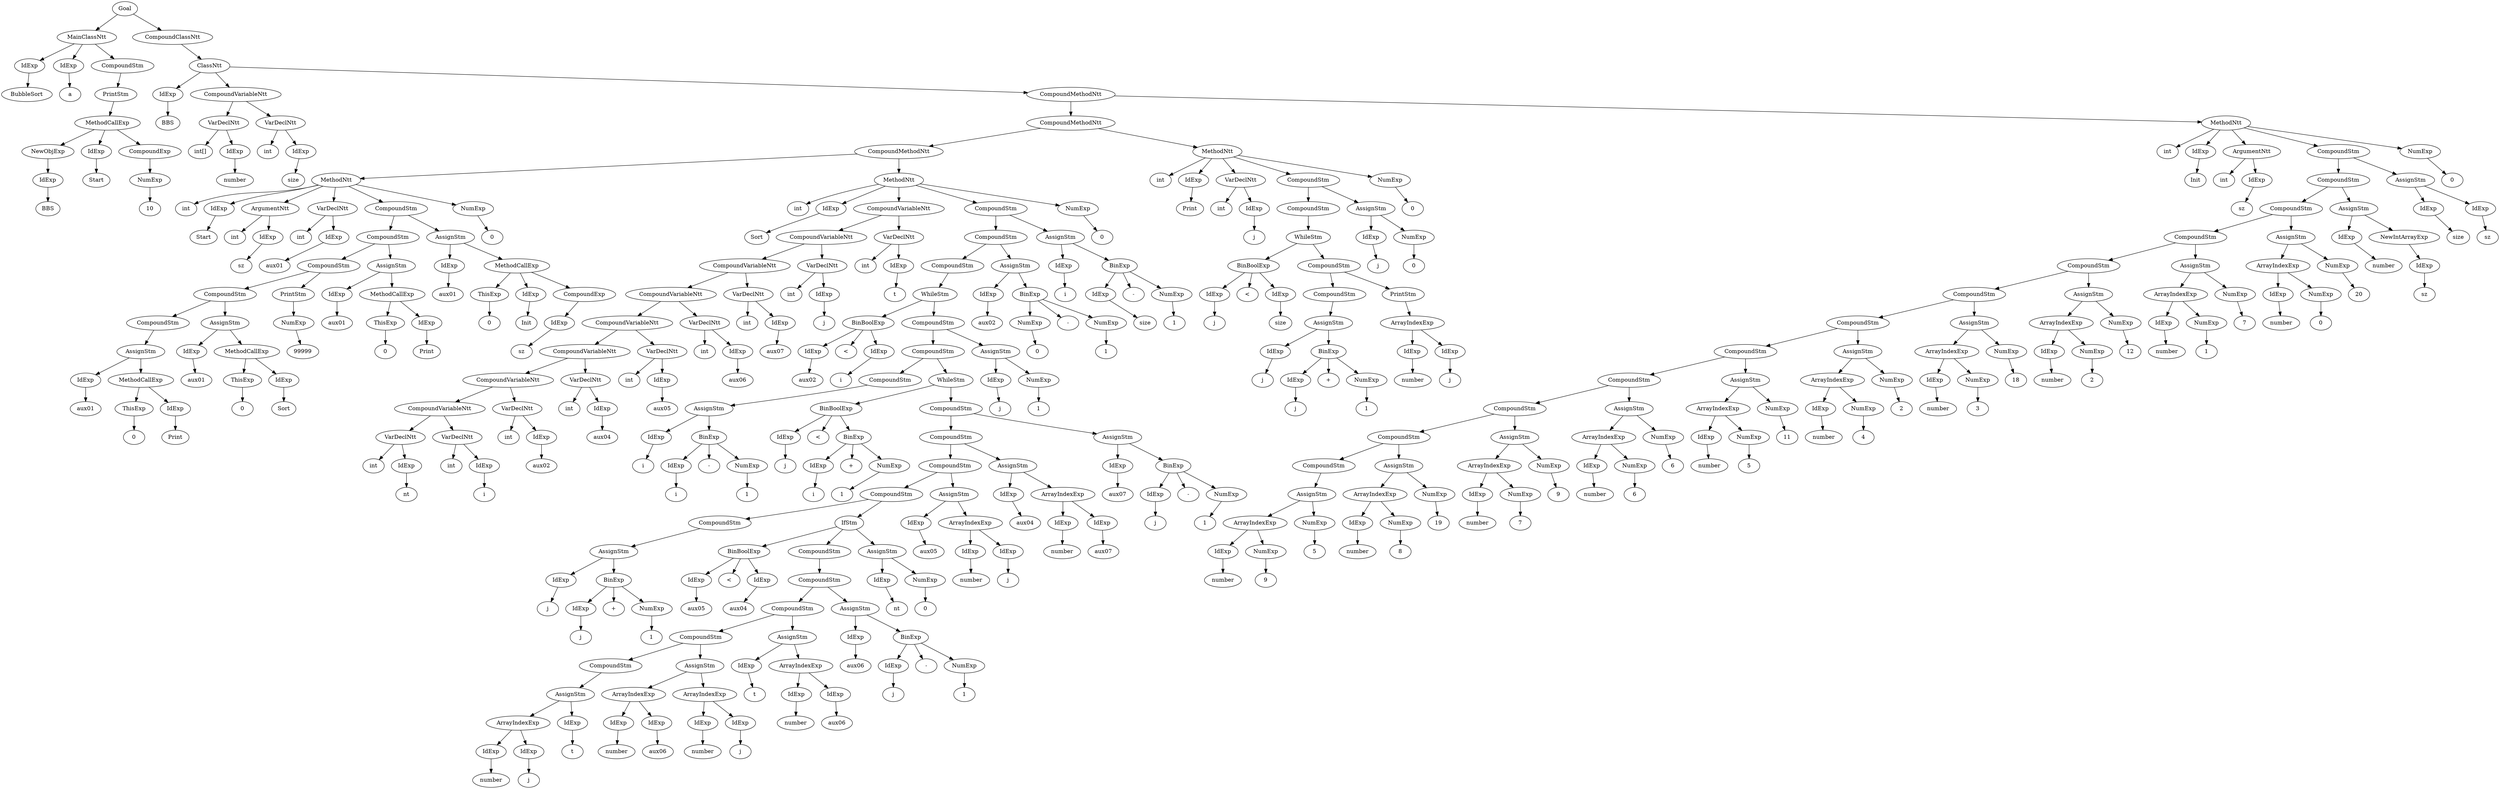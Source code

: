 digraph my_graph {
-1261430720;
-1261430720[label = "Goal"];
-1261430720->-1261434128;
-1261434128[label = "MainClassNtt"];
-1261434128->-1255141552
-1255141552[label = "IdExp"];
-1255141552->-1255141536;
-1255141536[label = "BubbleSort"];
-1261434128->-1255141616
-1255141616[label = "IdExp"];
-1255141616->-1255141600;
-1255141600[label = "a"];
-1261434128->-1261434080;
-1261434080[label = "CompoundStm"];
-1261434080->-1257240656;
-1257240656[label = "PrintStm"];
-1257240656->-1261434032
-1261434032[label = "MethodCallExp"];
-1261434032->-1261433888
-1261433888[label = "NewObjExp"];
-1261433888->-1255141680
-1255141680[label = "IdExp"];
-1255141680->-1255141664;
-1255141664[label = "BBS"];
-1261434032->-1255141744
-1255141744[label = "IdExp"];
-1255141744->-1255141728;
-1255141728[label = "Start"];
-1261434032->-1261433984;
-1261433984[label = "CompoundExp"];
-1261433984->-1261433936
-1261433936[label = "NumExp"];
-1261433936->-1261433920;
-1261433920[label = "10"];
-1261430720->-1261430672;
-1261430672[label = "CompoundClassNtt"];
-1261430672->-1261430624;
-1261430624[label = "ClassNtt"];
-1261430624->-1255141808
-1255141808[label = "IdExp"];
-1255141808->-1255141792;
-1255141792[label = "BBS"];
-1261430624->-1261434320;
-1261434320[label = "CompoundVariableNtt"];
-1261434320->-1261434176;
-1261434176[label = "VarDeclNtt"];
-1261434176->-1257240688;
-1257240688[label = "int[]" ];
-1261434176->-1255141872
-1255141872[label = "IdExp"];
-1255141872->-1255141856;
-1255141856[label = "number"];
-1261434320->-1261434272;
-1261434272[label = "VarDeclNtt"];
-1261434272->-1257240720;
-1257240720[label = "int" ];
-1261434272->-1255141936
-1255141936[label = "IdExp"];
-1255141936->-1255141920;
-1255141920[label = "size"];
-1261430624->-1261430576;
-1261430576[label = "CompoundMethodNtt"];
-1261430576->-1261427744;
-1261427744[label = "CompoundMethodNtt"];
-1261427744->-1261433120;
-1261433120[label = "CompoundMethodNtt"];
-1261433120->-1255142768;
-1255142768[label = "MethodNtt"];
-1255142768->-1257240752;
-1257240752[label = "int" ];
-1255142768->-1255142000
-1255142000[label = "IdExp"];
-1255142000->-1255141984;
-1255141984[label = "Start"];
-1255142768->-1261434368;
-1261434368[label = "ArgumentNtt"];
-1261434368->-1257240784;
-1257240784[label = "int" ];
-1261434368->-1255142064
-1255142064[label = "IdExp"];
-1255142064->-1255142048;
-1255142048[label = "sz"];
-1255142768->-1261434464;
-1261434464[label = "VarDeclNtt"];
-1261434464->-1257240816;
-1257240816[label = "int" ];
-1261434464->-1255142128
-1255142128[label = "IdExp"];
-1255142128->-1255142112;
-1255142112[label = "aux01"];
-1255142768->-1261435424;
-1261435424[label = "CompoundStm"];
-1261435424->-1261435376;
-1261435376[label = "CompoundStm"];
-1261435376->-1261435328;
-1261435328[label = "CompoundStm"];
-1261435328->-1261435280;
-1261435280[label = "CompoundStm"];
-1261435280->-1261435232;
-1261435232[label = "CompoundStm"];
-1261435232->-1261435184;
-1261435184[label = "AssignStm"];
-1261435184->-1255142640
-1255142640[label = "IdExp"];
-1255142640->-1255142624;
-1255142624[label = "aux01"];
-1261435184->-1261435136
-1261435136[label = "MethodCallExp"];
-1261435136->-1261435088
-1261435088[label = "ThisExp"];
-1261435088->-1261435072;
-1261435072[label = "0"];
-1261435136->-1255142704
-1255142704[label = "IdExp"];
-1255142704->-1255142688;
-1255142688[label = "Print"];
-1261435280->-1261435040;
-1261435040[label = "AssignStm"];
-1261435040->-1255142512
-1255142512[label = "IdExp"];
-1255142512->-1255142496;
-1255142496[label = "aux01"];
-1261435040->-1261434992
-1261434992[label = "MethodCallExp"];
-1261434992->-1261434944
-1261434944[label = "ThisExp"];
-1261434944->-1261434928;
-1261434928[label = "0"];
-1261434992->-1255142576
-1255142576[label = "IdExp"];
-1255142576->-1255142560;
-1255142560[label = "Sort"];
-1261435328->-1257240848;
-1257240848[label = "PrintStm"];
-1257240848->-1261434896
-1261434896[label = "NumExp"];
-1261434896->-1261434880;
-1261434880[label = "99999"];
-1261435376->-1261434848;
-1261434848[label = "AssignStm"];
-1261434848->-1255142384
-1255142384[label = "IdExp"];
-1255142384->-1255142368;
-1255142368[label = "aux01"];
-1261434848->-1261434800
-1261434800[label = "MethodCallExp"];
-1261434800->-1261434752
-1261434752[label = "ThisExp"];
-1261434752->-1261434736;
-1261434736[label = "0"];
-1261434800->-1255142448
-1255142448[label = "IdExp"];
-1255142448->-1255142432;
-1255142432[label = "Print"];
-1261435424->-1261434704;
-1261434704[label = "AssignStm"];
-1261434704->-1255142192
-1255142192[label = "IdExp"];
-1255142192->-1255142176;
-1255142176[label = "aux01"];
-1261434704->-1261434656
-1261434656[label = "MethodCallExp"];
-1261434656->-1261434560
-1261434560[label = "ThisExp"];
-1261434560->-1261434544;
-1261434544[label = "0"];
-1261434656->-1255142256
-1255142256[label = "IdExp"];
-1255142256->-1255142240;
-1255142240[label = "Init"];
-1261434656->-1261434608;
-1261434608[label = "CompoundExp"];
-1261434608->-1255142320
-1255142320[label = "IdExp"];
-1255142320->-1255142304;
-1255142304[label = "sz"];
-1255142768->-1261435472
-1261435472[label = "NumExp"];
-1261435472->-1261435456;
-1261435456[label = "0"];
-1261433120->-1255137520;
-1255137520[label = "MethodNtt"];
-1255137520->-1257240880;
-1257240880[label = "int" ];
-1255137520->-1255142832
-1255142832[label = "IdExp"];
-1255142832->-1255142816;
-1255142816[label = "Sort"];
-1255137520->-1261436384;
-1261436384[label = "CompoundVariableNtt"];
-1261436384->-1261436288;
-1261436288[label = "CompoundVariableNtt"];
-1261436288->-1261436192;
-1261436192[label = "CompoundVariableNtt"];
-1261436192->-1261436096;
-1261436096[label = "CompoundVariableNtt"];
-1261436096->-1261436000;
-1261436000[label = "CompoundVariableNtt"];
-1261436000->-1261435904;
-1261435904[label = "CompoundVariableNtt"];
-1261435904->-1261435808;
-1261435808[label = "CompoundVariableNtt"];
-1261435808->-1261435712;
-1261435712[label = "CompoundVariableNtt"];
-1261435712->-1261435568;
-1261435568[label = "VarDeclNtt"];
-1261435568->-1257240912;
-1257240912[label = "int" ];
-1261435568->-1255142896
-1255142896[label = "IdExp"];
-1255142896->-1255142880;
-1255142880[label = "nt"];
-1261435712->-1261435664;
-1261435664[label = "VarDeclNtt"];
-1261435664->-1257240944;
-1257240944[label = "int" ];
-1261435664->-1255142960
-1255142960[label = "IdExp"];
-1255142960->-1255142944;
-1255142944[label = "i"];
-1261435808->-1261435760;
-1261435760[label = "VarDeclNtt"];
-1261435760->-1257240976;
-1257240976[label = "int" ];
-1261435760->-1255143024
-1255143024[label = "IdExp"];
-1255143024->-1255143008;
-1255143008[label = "aux02"];
-1261435904->-1261435856;
-1261435856[label = "VarDeclNtt"];
-1261435856->-1257241008;
-1257241008[label = "int" ];
-1261435856->-1255143088
-1255143088[label = "IdExp"];
-1255143088->-1255143072;
-1255143072[label = "aux04"];
-1261436000->-1261435952;
-1261435952[label = "VarDeclNtt"];
-1261435952->-1257241040;
-1257241040[label = "int" ];
-1261435952->-1255143152
-1255143152[label = "IdExp"];
-1255143152->-1255143136;
-1255143136[label = "aux05"];
-1261436096->-1261436048;
-1261436048[label = "VarDeclNtt"];
-1261436048->-1257241072;
-1257241072[label = "int" ];
-1261436048->-1255143216
-1255143216[label = "IdExp"];
-1255143216->-1255143200;
-1255143200[label = "aux06"];
-1261436192->-1261436144;
-1261436144[label = "VarDeclNtt"];
-1261436144->-1257241104;
-1257241104[label = "int" ];
-1261436144->-1255143280
-1255143280[label = "IdExp"];
-1255143280->-1255143264;
-1255143264[label = "aux07"];
-1261436288->-1261436240;
-1261436240[label = "VarDeclNtt"];
-1261436240->-1257241136;
-1257241136[label = "int" ];
-1261436240->-1255143344
-1255143344[label = "IdExp"];
-1255143344->-1255143328;
-1255143328[label = "j"];
-1261436384->-1261436336;
-1261436336[label = "VarDeclNtt"];
-1261436336->-1257241168;
-1257241168[label = "int" ];
-1261436336->-1255143408
-1255143408[label = "IdExp"];
-1255143408->-1255143392;
-1255143392[label = "t"];
-1255137520->-1261433024;
-1261433024[label = "CompoundStm"];
-1261433024->-1261432976;
-1261432976[label = "CompoundStm"];
-1261432976->-1261432928;
-1261432928[label = "CompoundStm"];
-1261432928->-1261432880;
-1261432880[label = "WhileStm"];
-1261432880->-1261436768;
-1261436768[label = "BinBoolExp"];
-1261436768->-1255143664
-1255143664[label = "IdExp"];
-1255143664->-1255143648;
-1255143648[label = "aux02"];
-1261436768->-1261436744;
-1261436744[label = "<" ];
-1261436768->-1255143728
-1255143728[label = "IdExp"];
-1255143728->-1255143712;
-1255143712[label = "i"];
-1261432880->-1261432832;
-1261432832[label = "CompoundStm"];
-1261432832->-1261432784;
-1261432784[label = "CompoundStm"];
-1261432784->-1261432736;
-1261432736[label = "CompoundStm"];
-1261432736->-1261432688;
-1261432688[label = "AssignStm"];
-1261432688->-1255137392
-1255137392[label = "IdExp"];
-1255137392->-1255137376;
-1255137376[label = "i"];
-1261432688->-1261432640;
-1261432640[label = "BinExp"];
-1261432640->-1255137456
-1255137456[label = "IdExp"];
-1255137456->-1255137440;
-1255137440[label = "i"];
-1261432640->-1261432616;
-1261432616[label = "-" ];
-1261432640->-1261432592
-1261432592[label = "NumExp"];
-1261432592->-1261432576;
-1261432576[label = "1"];
-1261432784->-1261432544;
-1261432544[label = "WhileStm"];
-1261432544->-1261430864;
-1261430864[label = "BinBoolExp"];
-1261430864->-1255143856
-1255143856[label = "IdExp"];
-1255143856->-1255143840;
-1255143840[label = "j"];
-1261430864->-1261430840;
-1261430840[label = "<" ];
-1261430864->-1261430816;
-1261430816[label = "BinExp"];
-1261430816->-1255143920
-1255143920[label = "IdExp"];
-1255143920->-1255143904;
-1255143904[label = "i"];
-1261430816->-1261430792;
-1261430792[label = "+" ];
-1261430816->-1261436912
-1261436912[label = "NumExp"];
-1261436912->-1261436896;
-1261436896[label = "1"];
-1261432544->-1261432496;
-1261432496[label = "CompoundStm"];
-1261432496->-1261432448;
-1261432448[label = "CompoundStm"];
-1261432448->-1261432400;
-1261432400[label = "CompoundStm"];
-1261432400->-1261432352;
-1261432352[label = "CompoundStm"];
-1261432352->-1261432304;
-1261432304[label = "CompoundStm"];
-1261432304->-1261432256;
-1261432256[label = "AssignStm"];
-1261432256->-1255145456
-1255145456[label = "IdExp"];
-1255145456->-1255145440;
-1255145440[label = "j"];
-1261432256->-1261432208;
-1261432208[label = "BinExp"];
-1261432208->-1255137328
-1255137328[label = "IdExp"];
-1255137328->-1255137312;
-1255137312[label = "j"];
-1261432208->-1261432184;
-1261432184[label = "+" ];
-1261432208->-1261432160
-1261432160[label = "NumExp"];
-1261432160->-1261432144;
-1261432144[label = "1"];
-1261432352->-1261432112;
-1261432112[label = "IfStm"];
-1261432112->-1261431248;
-1261431248[label = "BinBoolExp"];
-1261431248->-1255144496
-1255144496[label = "IdExp"];
-1255144496->-1255144480;
-1255144480[label = "aux05"];
-1261431248->-1261431224;
-1261431224[label = "<" ];
-1261431248->-1255144560
-1255144560[label = "IdExp"];
-1255144560->-1255144544;
-1255144544[label = "aux04"];
-1261432112->-1261431968;
-1261431968[label = "CompoundStm"];
-1261431968->-1261431920;
-1261431920[label = "CompoundStm"];
-1261431920->-1261431872;
-1261431872[label = "CompoundStm"];
-1261431872->-1261431824;
-1261431824[label = "CompoundStm"];
-1261431824->-1261431776;
-1261431776[label = "CompoundStm"];
-1261431776->-1261431728;
-1261431728[label = "AssignStm"];
-1261431728->-1261431680
-1261431680[label = "ArrayIndexExp"];
-1261431680->-1255145200
-1255145200[label = "IdExp"];
-1255145200->-1255145184;
-1255145184[label = "number"];
-1261431680->-1255145264
-1255145264[label = "IdExp"];
-1255145264->-1255145248;
-1255145248[label = "j"];
-1261431728->-1255145328
-1255145328[label = "IdExp"];
-1255145328->-1255145312;
-1255145312[label = "t"];
-1261431824->-1261431632;
-1261431632[label = "AssignStm"];
-1261431632->-1261431536
-1261431536[label = "ArrayIndexExp"];
-1261431536->-1255144944
-1255144944[label = "IdExp"];
-1255144944->-1255144928;
-1255144928[label = "number"];
-1261431536->-1255145008
-1255145008[label = "IdExp"];
-1255145008->-1255144992;
-1255144992[label = "aux06"];
-1261431632->-1261431584
-1261431584[label = "ArrayIndexExp"];
-1261431584->-1255145072
-1255145072[label = "IdExp"];
-1255145072->-1255145056;
-1255145056[label = "number"];
-1261431584->-1255145136
-1255145136[label = "IdExp"];
-1255145136->-1255145120;
-1255145120[label = "j"];
-1261431872->-1261431488;
-1261431488[label = "AssignStm"];
-1261431488->-1255144752
-1255144752[label = "IdExp"];
-1255144752->-1255144736;
-1255144736[label = "t"];
-1261431488->-1261431440
-1261431440[label = "ArrayIndexExp"];
-1261431440->-1255144816
-1255144816[label = "IdExp"];
-1255144816->-1255144800;
-1255144800[label = "number"];
-1261431440->-1255144880
-1255144880[label = "IdExp"];
-1255144880->-1255144864;
-1255144864[label = "aux06"];
-1261431920->-1261431392;
-1261431392[label = "AssignStm"];
-1261431392->-1255144624
-1255144624[label = "IdExp"];
-1255144624->-1255144608;
-1255144608[label = "aux06"];
-1261431392->-1261431344;
-1261431344[label = "BinExp"];
-1261431344->-1255144688
-1255144688[label = "IdExp"];
-1255144688->-1255144672;
-1255144672[label = "j"];
-1261431344->-1261431320;
-1261431320[label = "-" ];
-1261431344->-1261431296
-1261431296[label = "NumExp"];
-1261431296->-1261431280;
-1261431280[label = "1"];
-1261432112->-1261432064;
-1261432064[label = "AssignStm"];
-1261432064->-1255145392
-1255145392[label = "IdExp"];
-1255145392->-1255145376;
-1255145376[label = "nt"];
-1261432064->-1261432016
-1261432016[label = "NumExp"];
-1261432016->-1261432000;
-1261432000[label = "0"];
-1261432400->-1261431200;
-1261431200[label = "AssignStm"];
-1261431200->-1255144304
-1255144304[label = "IdExp"];
-1255144304->-1255144288;
-1255144288[label = "aux05"];
-1261431200->-1261431152
-1261431152[label = "ArrayIndexExp"];
-1261431152->-1255144368
-1255144368[label = "IdExp"];
-1255144368->-1255144352;
-1255144352[label = "number"];
-1261431152->-1255144432
-1255144432[label = "IdExp"];
-1255144432->-1255144416;
-1255144416[label = "j"];
-1261432448->-1261431104;
-1261431104[label = "AssignStm"];
-1261431104->-1255144112
-1255144112[label = "IdExp"];
-1255144112->-1255144096;
-1255144096[label = "aux04"];
-1261431104->-1261431056
-1261431056[label = "ArrayIndexExp"];
-1261431056->-1255144176
-1255144176[label = "IdExp"];
-1255144176->-1255144160;
-1255144160[label = "number"];
-1261431056->-1255144240
-1255144240[label = "IdExp"];
-1255144240->-1255144224;
-1255144224[label = "aux07"];
-1261432496->-1261431008;
-1261431008[label = "AssignStm"];
-1261431008->-1255143984
-1255143984[label = "IdExp"];
-1255143984->-1255143968;
-1255143968[label = "aux07"];
-1261431008->-1261430960;
-1261430960[label = "BinExp"];
-1261430960->-1255144048
-1255144048[label = "IdExp"];
-1255144048->-1255144032;
-1255144032[label = "j"];
-1261430960->-1261430936;
-1261430936[label = "-" ];
-1261430960->-1261430912
-1261430912[label = "NumExp"];
-1261430912->-1261430896;
-1261430896[label = "1"];
-1261432832->-1261436864;
-1261436864[label = "AssignStm"];
-1261436864->-1255143792
-1255143792[label = "IdExp"];
-1255143792->-1255143776;
-1255143776[label = "j"];
-1261436864->-1261436816
-1261436816[label = "NumExp"];
-1261436816->-1261436800;
-1261436800[label = "1"];
-1261432976->-1261436720;
-1261436720[label = "AssignStm"];
-1261436720->-1255143600
-1255143600[label = "IdExp"];
-1255143600->-1255143584;
-1255143584[label = "aux02"];
-1261436720->-1261436672;
-1261436672[label = "BinExp"];
-1261436672->-1261436576
-1261436576[label = "NumExp"];
-1261436576->-1261436560;
-1261436560[label = "0"];
-1261436672->-1261436648;
-1261436648[label = "-" ];
-1261436672->-1261436624
-1261436624[label = "NumExp"];
-1261436624->-1261436608;
-1261436608[label = "1"];
-1261433024->-1261436528;
-1261436528[label = "AssignStm"];
-1261436528->-1255143472
-1255143472[label = "IdExp"];
-1255143472->-1255143456;
-1255143456[label = "i"];
-1261436528->-1261436480;
-1261436480[label = "BinExp"];
-1261436480->-1255143536
-1255143536[label = "IdExp"];
-1255143536->-1255143520;
-1255143520[label = "size"];
-1261436480->-1261436456;
-1261436456[label = "-" ];
-1261436480->-1261436432
-1261436432[label = "NumExp"];
-1261436432->-1261436416;
-1261436416[label = "1"];
-1255137520->-1261433072
-1261433072[label = "NumExp"];
-1261433072->-1261433056;
-1261433056[label = "0"];
-1261427744->-1255138160;
-1255138160[label = "MethodNtt"];
-1255138160->-1257241200;
-1257241200[label = "int" ];
-1255138160->-1255137584
-1255137584[label = "IdExp"];
-1255137584->-1255137568;
-1255137568[label = "Print"];
-1255138160->-1261433168;
-1261433168[label = "VarDeclNtt"];
-1261433168->-1257241232;
-1257241232[label = "int" ];
-1261433168->-1255137648
-1255137648[label = "IdExp"];
-1255137648->-1255137632;
-1255137632[label = "j"];
-1255138160->-1261433792;
-1261433792[label = "CompoundStm"];
-1261433792->-1261433744;
-1261433744[label = "CompoundStm"];
-1261433744->-1261433696;
-1261433696[label = "WhileStm"];
-1261433696->-1261433360;
-1261433360[label = "BinBoolExp"];
-1261433360->-1255137776
-1255137776[label = "IdExp"];
-1255137776->-1255137760;
-1255137760[label = "j"];
-1261433360->-1261433336;
-1261433336[label = "<" ];
-1261433360->-1255137840
-1255137840[label = "IdExp"];
-1255137840->-1255137824;
-1255137824[label = "size"];
-1261433696->-1261433648;
-1261433648[label = "CompoundStm"];
-1261433648->-1261433600;
-1261433600[label = "CompoundStm"];
-1261433600->-1261433552;
-1261433552[label = "AssignStm"];
-1261433552->-1255138032
-1255138032[label = "IdExp"];
-1255138032->-1255138016;
-1255138016[label = "j"];
-1261433552->-1261433504;
-1261433504[label = "BinExp"];
-1261433504->-1255138096
-1255138096[label = "IdExp"];
-1255138096->-1255138080;
-1255138080[label = "j"];
-1261433504->-1261433480;
-1261433480[label = "+" ];
-1261433504->-1261433456
-1261433456[label = "NumExp"];
-1261433456->-1261433440;
-1261433440[label = "1"];
-1261433648->-1257241264;
-1257241264[label = "PrintStm"];
-1257241264->-1261433408
-1261433408[label = "ArrayIndexExp"];
-1261433408->-1255137904
-1255137904[label = "IdExp"];
-1255137904->-1255137888;
-1255137888[label = "number"];
-1261433408->-1255137968
-1255137968[label = "IdExp"];
-1255137968->-1255137952;
-1255137952[label = "j"];
-1261433792->-1261433312;
-1261433312[label = "AssignStm"];
-1261433312->-1255137712
-1255137712[label = "IdExp"];
-1255137712->-1255137696;
-1255137696[label = "j"];
-1261433312->-1261433264
-1261433264[label = "NumExp"];
-1261433264->-1261433248;
-1261433248[label = "0"];
-1255138160->-1261433840
-1261433840[label = "NumExp"];
-1261433840->-1261433824;
-1261433824[label = "0"];
-1261430576->-1255139248;
-1255139248[label = "MethodNtt"];
-1255139248->-1257241296;
-1257241296[label = "int" ];
-1255139248->-1255138224
-1255138224[label = "IdExp"];
-1255138224->-1255138208;
-1255138208[label = "Init"];
-1255139248->-1261427792;
-1261427792[label = "ArgumentNtt"];
-1261427792->-1257241328;
-1257241328[label = "int" ];
-1261427792->-1255138288
-1255138288[label = "IdExp"];
-1255138288->-1255138272;
-1255138272[label = "sz"];
-1255139248->-1261430480;
-1261430480[label = "CompoundStm"];
-1261430480->-1261430432;
-1261430432[label = "CompoundStm"];
-1261430432->-1261430384;
-1261430384[label = "CompoundStm"];
-1261430384->-1261430336;
-1261430336[label = "CompoundStm"];
-1261430336->-1261430288;
-1261430288[label = "CompoundStm"];
-1261430288->-1261430240;
-1261430240[label = "CompoundStm"];
-1261430240->-1261430192;
-1261430192[label = "CompoundStm"];
-1261430192->-1261430144;
-1261430144[label = "CompoundStm"];
-1261430144->-1261430096;
-1261430096[label = "CompoundStm"];
-1261430096->-1261430048;
-1261430048[label = "CompoundStm"];
-1261430048->-1261430000;
-1261430000[label = "CompoundStm"];
-1261430000->-1261429952;
-1261429952[label = "CompoundStm"];
-1261429952->-1261429904;
-1261429904[label = "AssignStm"];
-1261429904->-1261429808
-1261429808[label = "ArrayIndexExp"];
-1261429808->-1255139184
-1255139184[label = "IdExp"];
-1255139184->-1255139168;
-1255139168[label = "number"];
-1261429808->-1261429760
-1261429760[label = "NumExp"];
-1261429760->-1261429744;
-1261429744[label = "9"];
-1261429904->-1261429856
-1261429856[label = "NumExp"];
-1261429856->-1261429840;
-1261429840[label = "5"];
-1261430000->-1261429712;
-1261429712[label = "AssignStm"];
-1261429712->-1261429616
-1261429616[label = "ArrayIndexExp"];
-1261429616->-1255139120
-1255139120[label = "IdExp"];
-1255139120->-1255139104;
-1255139104[label = "number"];
-1261429616->-1261429568
-1261429568[label = "NumExp"];
-1261429568->-1261429552;
-1261429552[label = "8"];
-1261429712->-1261429664
-1261429664[label = "NumExp"];
-1261429664->-1261429648;
-1261429648[label = "19"];
-1261430048->-1261429520;
-1261429520[label = "AssignStm"];
-1261429520->-1261429424
-1261429424[label = "ArrayIndexExp"];
-1261429424->-1255139056
-1255139056[label = "IdExp"];
-1255139056->-1255139040;
-1255139040[label = "number"];
-1261429424->-1261429376
-1261429376[label = "NumExp"];
-1261429376->-1261429360;
-1261429360[label = "7"];
-1261429520->-1261429472
-1261429472[label = "NumExp"];
-1261429472->-1261429456;
-1261429456[label = "9"];
-1261430096->-1261429328;
-1261429328[label = "AssignStm"];
-1261429328->-1261429232
-1261429232[label = "ArrayIndexExp"];
-1261429232->-1255138992
-1255138992[label = "IdExp"];
-1255138992->-1255138976;
-1255138976[label = "number"];
-1261429232->-1261429184
-1261429184[label = "NumExp"];
-1261429184->-1261429168;
-1261429168[label = "6"];
-1261429328->-1261429280
-1261429280[label = "NumExp"];
-1261429280->-1261429264;
-1261429264[label = "6"];
-1261430144->-1261429136;
-1261429136[label = "AssignStm"];
-1261429136->-1261429040
-1261429040[label = "ArrayIndexExp"];
-1261429040->-1255138928
-1255138928[label = "IdExp"];
-1255138928->-1255138912;
-1255138912[label = "number"];
-1261429040->-1261428992
-1261428992[label = "NumExp"];
-1261428992->-1261428976;
-1261428976[label = "5"];
-1261429136->-1261429088
-1261429088[label = "NumExp"];
-1261429088->-1261429072;
-1261429072[label = "11"];
-1261430192->-1261428944;
-1261428944[label = "AssignStm"];
-1261428944->-1261428848
-1261428848[label = "ArrayIndexExp"];
-1261428848->-1255138864
-1255138864[label = "IdExp"];
-1255138864->-1255138848;
-1255138848[label = "number"];
-1261428848->-1261428800
-1261428800[label = "NumExp"];
-1261428800->-1261428784;
-1261428784[label = "4"];
-1261428944->-1261428896
-1261428896[label = "NumExp"];
-1261428896->-1261428880;
-1261428880[label = "2"];
-1261430240->-1261428752;
-1261428752[label = "AssignStm"];
-1261428752->-1261428656
-1261428656[label = "ArrayIndexExp"];
-1261428656->-1255138800
-1255138800[label = "IdExp"];
-1255138800->-1255138784;
-1255138784[label = "number"];
-1261428656->-1261428608
-1261428608[label = "NumExp"];
-1261428608->-1261428592;
-1261428592[label = "3"];
-1261428752->-1261428704
-1261428704[label = "NumExp"];
-1261428704->-1261428688;
-1261428688[label = "18"];
-1261430288->-1261428560;
-1261428560[label = "AssignStm"];
-1261428560->-1261428464
-1261428464[label = "ArrayIndexExp"];
-1261428464->-1255138736
-1255138736[label = "IdExp"];
-1255138736->-1255138720;
-1255138720[label = "number"];
-1261428464->-1261428416
-1261428416[label = "NumExp"];
-1261428416->-1261428400;
-1261428400[label = "2"];
-1261428560->-1261428512
-1261428512[label = "NumExp"];
-1261428512->-1261428496;
-1261428496[label = "12"];
-1261430336->-1261428368;
-1261428368[label = "AssignStm"];
-1261428368->-1261428272
-1261428272[label = "ArrayIndexExp"];
-1261428272->-1255138672
-1255138672[label = "IdExp"];
-1255138672->-1255138656;
-1255138656[label = "number"];
-1261428272->-1261428224
-1261428224[label = "NumExp"];
-1261428224->-1261428208;
-1261428208[label = "1"];
-1261428368->-1261428320
-1261428320[label = "NumExp"];
-1261428320->-1261428304;
-1261428304[label = "7"];
-1261430384->-1261428176;
-1261428176[label = "AssignStm"];
-1261428176->-1261428080
-1261428080[label = "ArrayIndexExp"];
-1261428080->-1255138608
-1255138608[label = "IdExp"];
-1255138608->-1255138592;
-1255138592[label = "number"];
-1261428080->-1261428032
-1261428032[label = "NumExp"];
-1261428032->-1261428016;
-1261428016[label = "0"];
-1261428176->-1261428128
-1261428128[label = "NumExp"];
-1261428128->-1261428112;
-1261428112[label = "20"];
-1261430432->-1261427984;
-1261427984[label = "AssignStm"];
-1261427984->-1255138480
-1255138480[label = "IdExp"];
-1255138480->-1255138464;
-1255138464[label = "number"];
-1261427984->-1261427936
-1261427936[label = "NewIntArrayExp"];
-1261427936->-1255138544
-1255138544[label = "IdExp"];
-1255138544->-1255138528;
-1255138528[label = "sz"];
-1261430480->-1261427888;
-1261427888[label = "AssignStm"];
-1261427888->-1255138352
-1255138352[label = "IdExp"];
-1255138352->-1255138336;
-1255138336[label = "size"];
-1261427888->-1255138416
-1255138416[label = "IdExp"];
-1255138416->-1255138400;
-1255138400[label = "sz"];
-1255139248->-1261430528
-1261430528[label = "NumExp"];
-1261430528->-1261430512;
-1261430512[label = "0"];

}